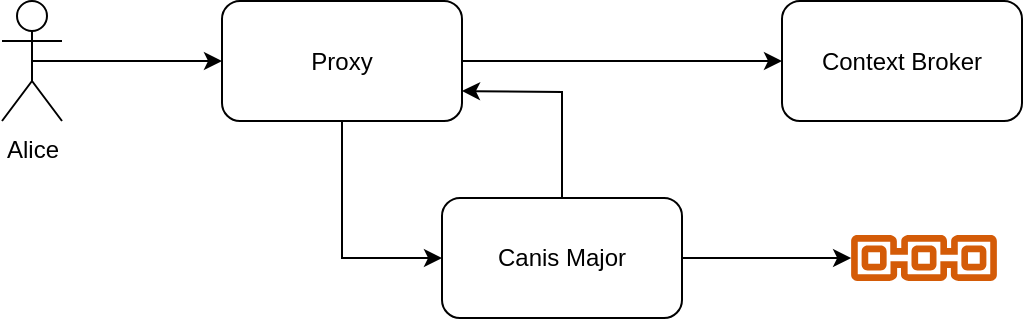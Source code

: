 <mxfile version="20.0.4" type="device"><diagram id="6d33PbxychJKcbkXfyGd" name="Page-1"><mxGraphModel dx="1662" dy="840" grid="1" gridSize="10" guides="1" tooltips="1" connect="1" arrows="1" fold="1" page="1" pageScale="1" pageWidth="850" pageHeight="1100" math="0" shadow="0"><root><mxCell id="0"/><mxCell id="1" parent="0"/><mxCell id="MaYWQe_ivpU9w6bvTmLm-1" value="Context Broker" style="rounded=1;whiteSpace=wrap;html=1;" vertex="1" parent="1"><mxGeometry x="450" y="341.5" width="120" height="60" as="geometry"/></mxCell><mxCell id="MaYWQe_ivpU9w6bvTmLm-11" style="edgeStyle=orthogonalEdgeStyle;rounded=0;orthogonalLoop=1;jettySize=auto;html=1;exitX=0.5;exitY=0.5;exitDx=0;exitDy=0;exitPerimeter=0;entryX=0;entryY=0.5;entryDx=0;entryDy=0;" edge="1" parent="1" source="MaYWQe_ivpU9w6bvTmLm-2" target="MaYWQe_ivpU9w6bvTmLm-10"><mxGeometry relative="1" as="geometry"><mxPoint x="90" y="371.5" as="targetPoint"/></mxGeometry></mxCell><mxCell id="MaYWQe_ivpU9w6bvTmLm-2" value="Alice" style="shape=umlActor;verticalLabelPosition=bottom;verticalAlign=top;html=1;outlineConnect=0;" vertex="1" parent="1"><mxGeometry x="60" y="341.5" width="30" height="60" as="geometry"/></mxCell><mxCell id="MaYWQe_ivpU9w6bvTmLm-3" value="Canis Major" style="rounded=1;whiteSpace=wrap;html=1;" vertex="1" parent="1"><mxGeometry x="280" y="440" width="120" height="60" as="geometry"/></mxCell><mxCell id="MaYWQe_ivpU9w6bvTmLm-6" value="" style="sketch=0;outlineConnect=0;fontColor=#232F3E;gradientColor=none;fillColor=#D45B07;strokeColor=none;dashed=0;verticalLabelPosition=bottom;verticalAlign=top;align=center;html=1;fontSize=12;fontStyle=0;aspect=fixed;shape=mxgraph.aws4.blockchain_resource;" vertex="1" parent="1"><mxGeometry x="482" y="458.5" width="78" height="23" as="geometry"/></mxCell><mxCell id="MaYWQe_ivpU9w6bvTmLm-8" value="" style="endArrow=classic;html=1;rounded=0;exitX=1;exitY=0.5;exitDx=0;exitDy=0;" edge="1" parent="1" source="MaYWQe_ivpU9w6bvTmLm-3" target="MaYWQe_ivpU9w6bvTmLm-6"><mxGeometry width="50" height="50" relative="1" as="geometry"><mxPoint x="440" y="530" as="sourcePoint"/><mxPoint x="650" y="390" as="targetPoint"/></mxGeometry></mxCell><mxCell id="MaYWQe_ivpU9w6bvTmLm-10" value="Proxy" style="rounded=1;whiteSpace=wrap;html=1;" vertex="1" parent="1"><mxGeometry x="170" y="341.5" width="120" height="60" as="geometry"/></mxCell><mxCell id="MaYWQe_ivpU9w6bvTmLm-12" value="" style="endArrow=classic;html=1;rounded=0;exitX=0.5;exitY=1;exitDx=0;exitDy=0;entryX=0;entryY=0.5;entryDx=0;entryDy=0;" edge="1" parent="1" source="MaYWQe_ivpU9w6bvTmLm-10" target="MaYWQe_ivpU9w6bvTmLm-3"><mxGeometry width="50" height="50" relative="1" as="geometry"><mxPoint x="-270" y="370" as="sourcePoint"/><mxPoint x="-220" y="320" as="targetPoint"/><Array as="points"><mxPoint x="230" y="470"/></Array></mxGeometry></mxCell><mxCell id="MaYWQe_ivpU9w6bvTmLm-29" value="" style="endArrow=classic;html=1;rounded=0;exitX=0.5;exitY=0;exitDx=0;exitDy=0;entryX=1;entryY=0.75;entryDx=0;entryDy=0;" edge="1" parent="1" source="MaYWQe_ivpU9w6bvTmLm-3" target="MaYWQe_ivpU9w6bvTmLm-10"><mxGeometry width="50" height="50" relative="1" as="geometry"><mxPoint x="410" y="310" as="sourcePoint"/><mxPoint x="460" y="260" as="targetPoint"/><Array as="points"><mxPoint x="340" y="387"/></Array></mxGeometry></mxCell><mxCell id="MaYWQe_ivpU9w6bvTmLm-30" value="" style="endArrow=classic;html=1;rounded=0;exitX=1;exitY=0.5;exitDx=0;exitDy=0;entryX=0;entryY=0.5;entryDx=0;entryDy=0;" edge="1" parent="1" source="MaYWQe_ivpU9w6bvTmLm-10" target="MaYWQe_ivpU9w6bvTmLm-1"><mxGeometry width="50" height="50" relative="1" as="geometry"><mxPoint x="390" y="280" as="sourcePoint"/><mxPoint x="440" y="230" as="targetPoint"/></mxGeometry></mxCell></root></mxGraphModel></diagram></mxfile>